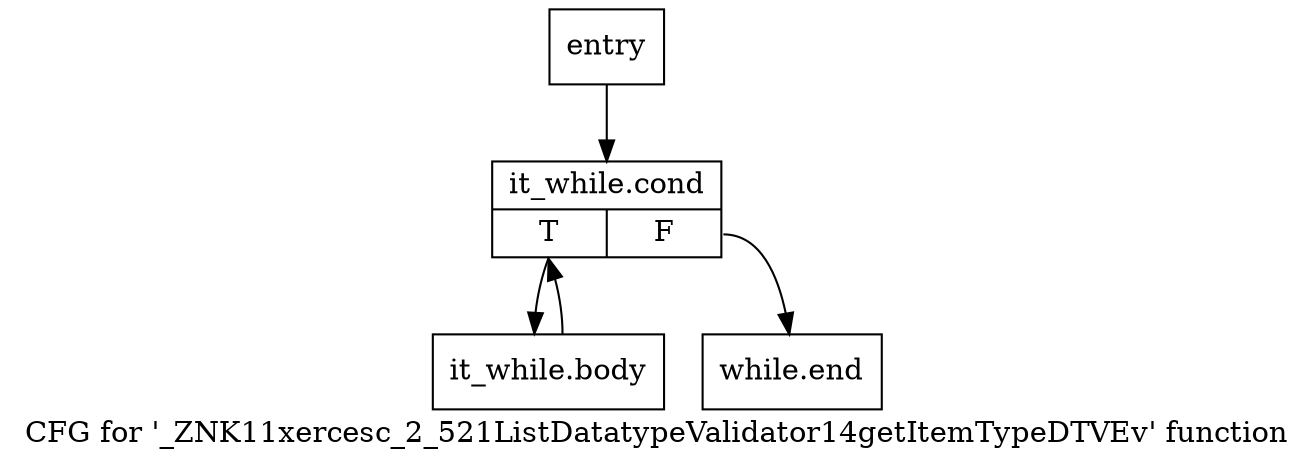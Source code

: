 digraph "CFG for '_ZNK11xercesc_2_521ListDatatypeValidator14getItemTypeDTVEv' function" {
	label="CFG for '_ZNK11xercesc_2_521ListDatatypeValidator14getItemTypeDTVEv' function";

	Node0x3a3e920 [shape=record,label="{entry}"];
	Node0x3a3e920 -> Node0x3a416a0;
	Node0x3a416a0 [shape=record,label="{it_while.cond|{<s0>T|<s1>F}}"];
	Node0x3a416a0:s0 -> Node0x3a416f0;
	Node0x3a416a0:s1 -> Node0x3a41740;
	Node0x3a416f0 [shape=record,label="{it_while.body}"];
	Node0x3a416f0 -> Node0x3a416a0;
	Node0x3a41740 [shape=record,label="{while.end}"];
}
